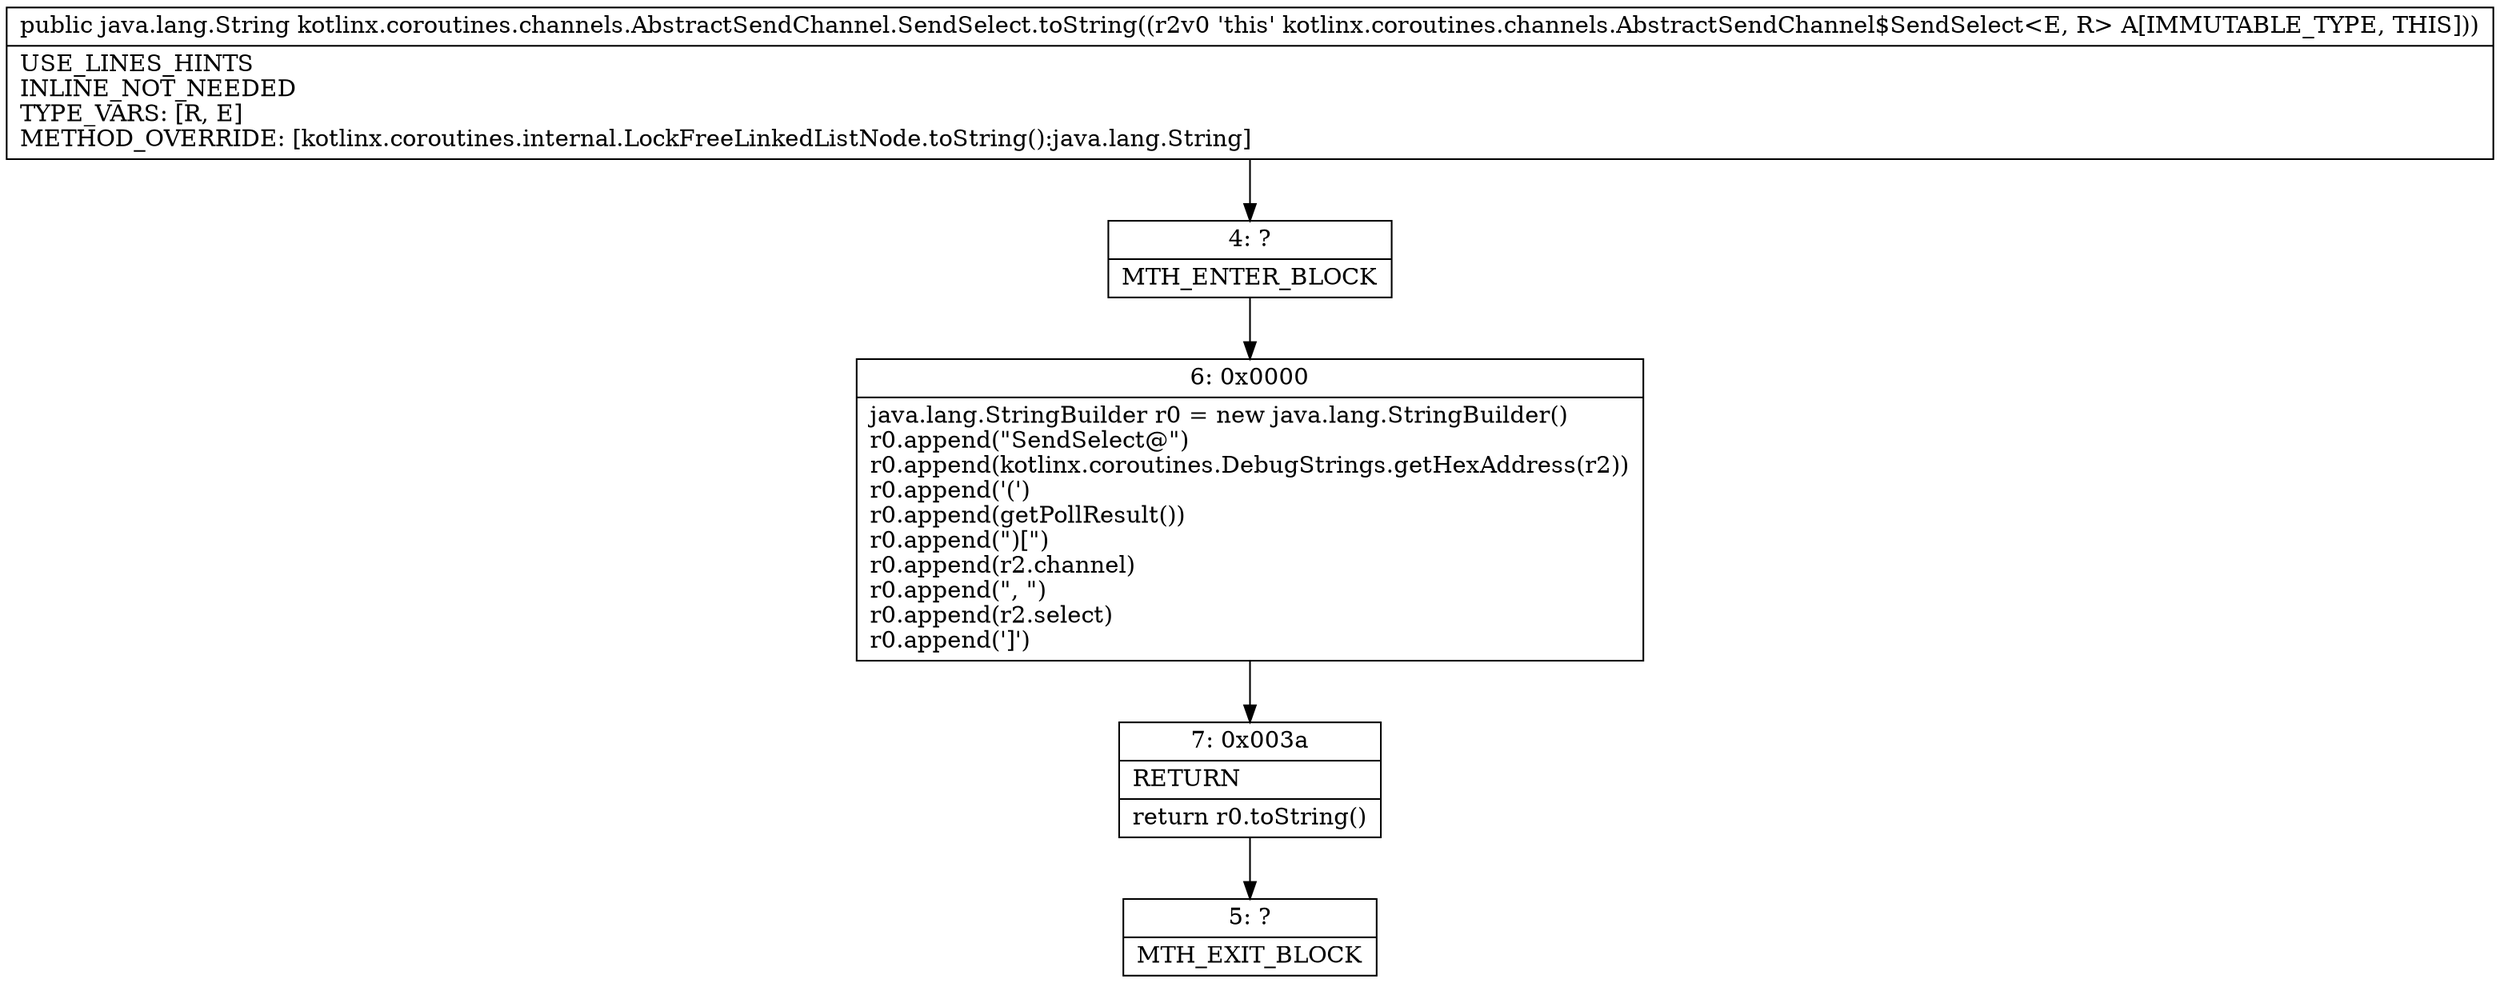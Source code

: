 digraph "CFG forkotlinx.coroutines.channels.AbstractSendChannel.SendSelect.toString()Ljava\/lang\/String;" {
Node_4 [shape=record,label="{4\:\ ?|MTH_ENTER_BLOCK\l}"];
Node_6 [shape=record,label="{6\:\ 0x0000|java.lang.StringBuilder r0 = new java.lang.StringBuilder()\lr0.append(\"SendSelect@\")\lr0.append(kotlinx.coroutines.DebugStrings.getHexAddress(r2))\lr0.append('(')\lr0.append(getPollResult())\lr0.append(\")[\")\lr0.append(r2.channel)\lr0.append(\", \")\lr0.append(r2.select)\lr0.append(']')\l}"];
Node_7 [shape=record,label="{7\:\ 0x003a|RETURN\l|return r0.toString()\l}"];
Node_5 [shape=record,label="{5\:\ ?|MTH_EXIT_BLOCK\l}"];
MethodNode[shape=record,label="{public java.lang.String kotlinx.coroutines.channels.AbstractSendChannel.SendSelect.toString((r2v0 'this' kotlinx.coroutines.channels.AbstractSendChannel$SendSelect\<E, R\> A[IMMUTABLE_TYPE, THIS]))  | USE_LINES_HINTS\lINLINE_NOT_NEEDED\lTYPE_VARS: [R, E]\lMETHOD_OVERRIDE: [kotlinx.coroutines.internal.LockFreeLinkedListNode.toString():java.lang.String]\l}"];
MethodNode -> Node_4;Node_4 -> Node_6;
Node_6 -> Node_7;
Node_7 -> Node_5;
}

